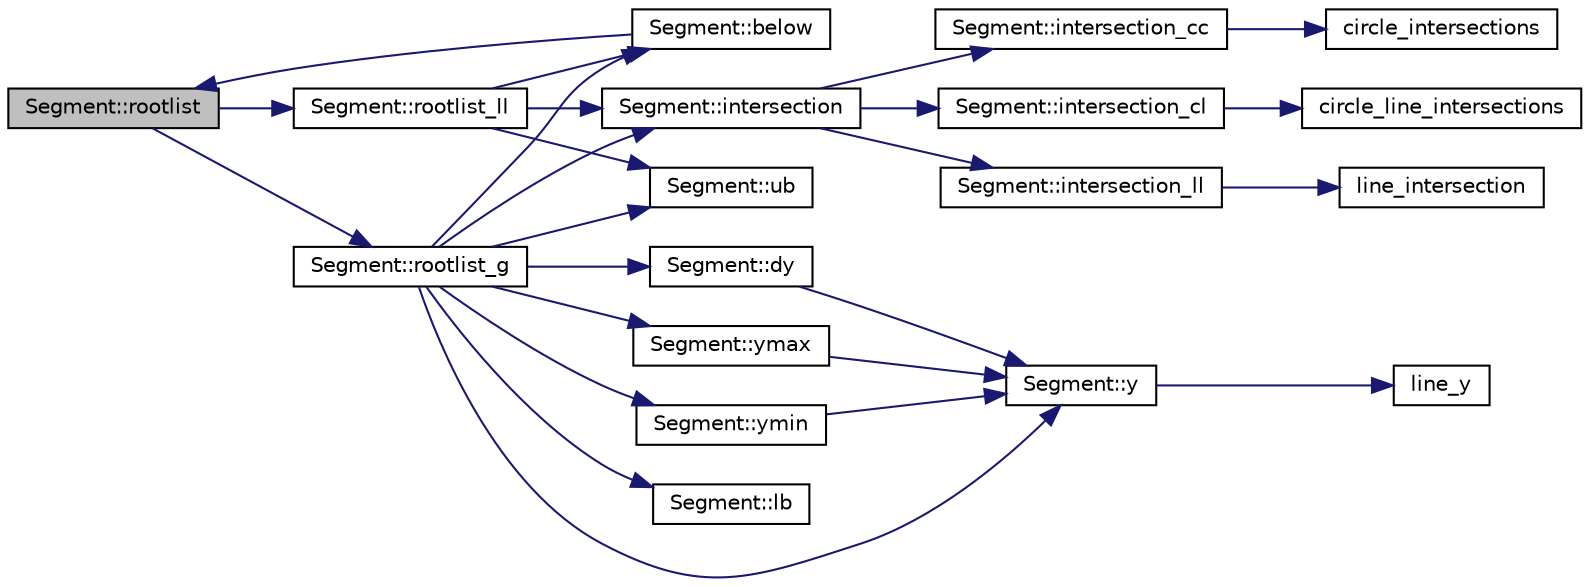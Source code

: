 digraph "Segment::rootlist"
{
 // LATEX_PDF_SIZE
  edge [fontname="Helvetica",fontsize="10",labelfontname="Helvetica",labelfontsize="10"];
  node [fontname="Helvetica",fontsize="10",shape=record];
  rankdir="LR";
  Node1 [label="Segment::rootlist",height=0.2,width=0.4,color="black", fillcolor="grey75", style="filled", fontcolor="black",tooltip=" "];
  Node1 -> Node2 [color="midnightblue",fontsize="10",style="solid",fontname="Helvetica"];
  Node2 [label="Segment::rootlist_g",height=0.2,width=0.4,color="black", fillcolor="white", style="filled",URL="$dd/dd2/class_segment.html#ac35efa02de1a9a42ec3a5e1600253f89",tooltip=" "];
  Node2 -> Node3 [color="midnightblue",fontsize="10",style="solid",fontname="Helvetica"];
  Node3 [label="Segment::below",height=0.2,width=0.4,color="black", fillcolor="white", style="filled",URL="$dd/dd2/class_segment.html#adc44386683766560ee602eb36ed109a8",tooltip=" "];
  Node3 -> Node1 [color="midnightblue",fontsize="10",style="solid",fontname="Helvetica"];
  Node2 -> Node4 [color="midnightblue",fontsize="10",style="solid",fontname="Helvetica"];
  Node4 [label="Segment::dy",height=0.2,width=0.4,color="black", fillcolor="white", style="filled",URL="$dd/dd2/class_segment.html#a8fcbe9d1264d0df68faa7e817757fd11",tooltip=" "];
  Node4 -> Node5 [color="midnightblue",fontsize="10",style="solid",fontname="Helvetica"];
  Node5 [label="Segment::y",height=0.2,width=0.4,color="black", fillcolor="white", style="filled",URL="$dd/dd2/class_segment.html#a1bf3d6f2d733f66b849250bc68f0dbc3",tooltip=" "];
  Node5 -> Node6 [color="midnightblue",fontsize="10",style="solid",fontname="Helvetica"];
  Node6 [label="line_y",height=0.2,width=0.4,color="black", fillcolor="white", style="filled",URL="$d0/d11/arrange_8_c.html#a6f496b0506cabd24271f356eb9a2921e",tooltip=" "];
  Node2 -> Node7 [color="midnightblue",fontsize="10",style="solid",fontname="Helvetica"];
  Node7 [label="Segment::intersection",height=0.2,width=0.4,color="black", fillcolor="white", style="filled",URL="$dd/dd2/class_segment.html#aecb00250db12b03c20e672ebd8644b96",tooltip=" "];
  Node7 -> Node8 [color="midnightblue",fontsize="10",style="solid",fontname="Helvetica"];
  Node8 [label="Segment::intersection_cc",height=0.2,width=0.4,color="black", fillcolor="white", style="filled",URL="$dd/dd2/class_segment.html#a8263429190593d0cd5f581dc63c36ee7",tooltip=" "];
  Node8 -> Node9 [color="midnightblue",fontsize="10",style="solid",fontname="Helvetica"];
  Node9 [label="circle_intersections",height=0.2,width=0.4,color="black", fillcolor="white", style="filled",URL="$d0/d11/arrange_8_c.html#a043ee172acd7f5a71489cdc610bdc0b4",tooltip=" "];
  Node7 -> Node10 [color="midnightblue",fontsize="10",style="solid",fontname="Helvetica"];
  Node10 [label="Segment::intersection_cl",height=0.2,width=0.4,color="black", fillcolor="white", style="filled",URL="$dd/dd2/class_segment.html#a02acf3d685aebe72d61ff1dd07113bd1",tooltip=" "];
  Node10 -> Node11 [color="midnightblue",fontsize="10",style="solid",fontname="Helvetica"];
  Node11 [label="circle_line_intersections",height=0.2,width=0.4,color="black", fillcolor="white", style="filled",URL="$d0/d11/arrange_8_c.html#ace0a3ae8d5ecbd78b3f0172f004f0a9f",tooltip=" "];
  Node7 -> Node12 [color="midnightblue",fontsize="10",style="solid",fontname="Helvetica"];
  Node12 [label="Segment::intersection_ll",height=0.2,width=0.4,color="black", fillcolor="white", style="filled",URL="$dd/dd2/class_segment.html#a228e875ed2160169de980dde2f68dc76",tooltip=" "];
  Node12 -> Node13 [color="midnightblue",fontsize="10",style="solid",fontname="Helvetica"];
  Node13 [label="line_intersection",height=0.2,width=0.4,color="black", fillcolor="white", style="filled",URL="$d0/d11/arrange_8_c.html#a62c6d133cf66d38e3d773f3aa4f0c2da",tooltip=" "];
  Node2 -> Node14 [color="midnightblue",fontsize="10",style="solid",fontname="Helvetica"];
  Node14 [label="Segment::lb",height=0.2,width=0.4,color="black", fillcolor="white", style="filled",URL="$dd/dd2/class_segment.html#afab334407697698cf4bf65e8cadac7d2",tooltip=" "];
  Node2 -> Node15 [color="midnightblue",fontsize="10",style="solid",fontname="Helvetica"];
  Node15 [label="Segment::ub",height=0.2,width=0.4,color="black", fillcolor="white", style="filled",URL="$dd/dd2/class_segment.html#a4e9a06ff1ff8ed2084550147a96ecf4b",tooltip=" "];
  Node2 -> Node5 [color="midnightblue",fontsize="10",style="solid",fontname="Helvetica"];
  Node2 -> Node16 [color="midnightblue",fontsize="10",style="solid",fontname="Helvetica"];
  Node16 [label="Segment::ymax",height=0.2,width=0.4,color="black", fillcolor="white", style="filled",URL="$dd/dd2/class_segment.html#a7dd8fda28abda59ebf4fb5191ff31db2",tooltip=" "];
  Node16 -> Node5 [color="midnightblue",fontsize="10",style="solid",fontname="Helvetica"];
  Node2 -> Node17 [color="midnightblue",fontsize="10",style="solid",fontname="Helvetica"];
  Node17 [label="Segment::ymin",height=0.2,width=0.4,color="black", fillcolor="white", style="filled",URL="$dd/dd2/class_segment.html#aca7e983815a74b9388062992844ff43b",tooltip=" "];
  Node17 -> Node5 [color="midnightblue",fontsize="10",style="solid",fontname="Helvetica"];
  Node1 -> Node18 [color="midnightblue",fontsize="10",style="solid",fontname="Helvetica"];
  Node18 [label="Segment::rootlist_ll",height=0.2,width=0.4,color="black", fillcolor="white", style="filled",URL="$dd/dd2/class_segment.html#a997dbe07294f7ed2381603d3392f58a2",tooltip=" "];
  Node18 -> Node3 [color="midnightblue",fontsize="10",style="solid",fontname="Helvetica"];
  Node18 -> Node7 [color="midnightblue",fontsize="10",style="solid",fontname="Helvetica"];
  Node18 -> Node15 [color="midnightblue",fontsize="10",style="solid",fontname="Helvetica"];
}

